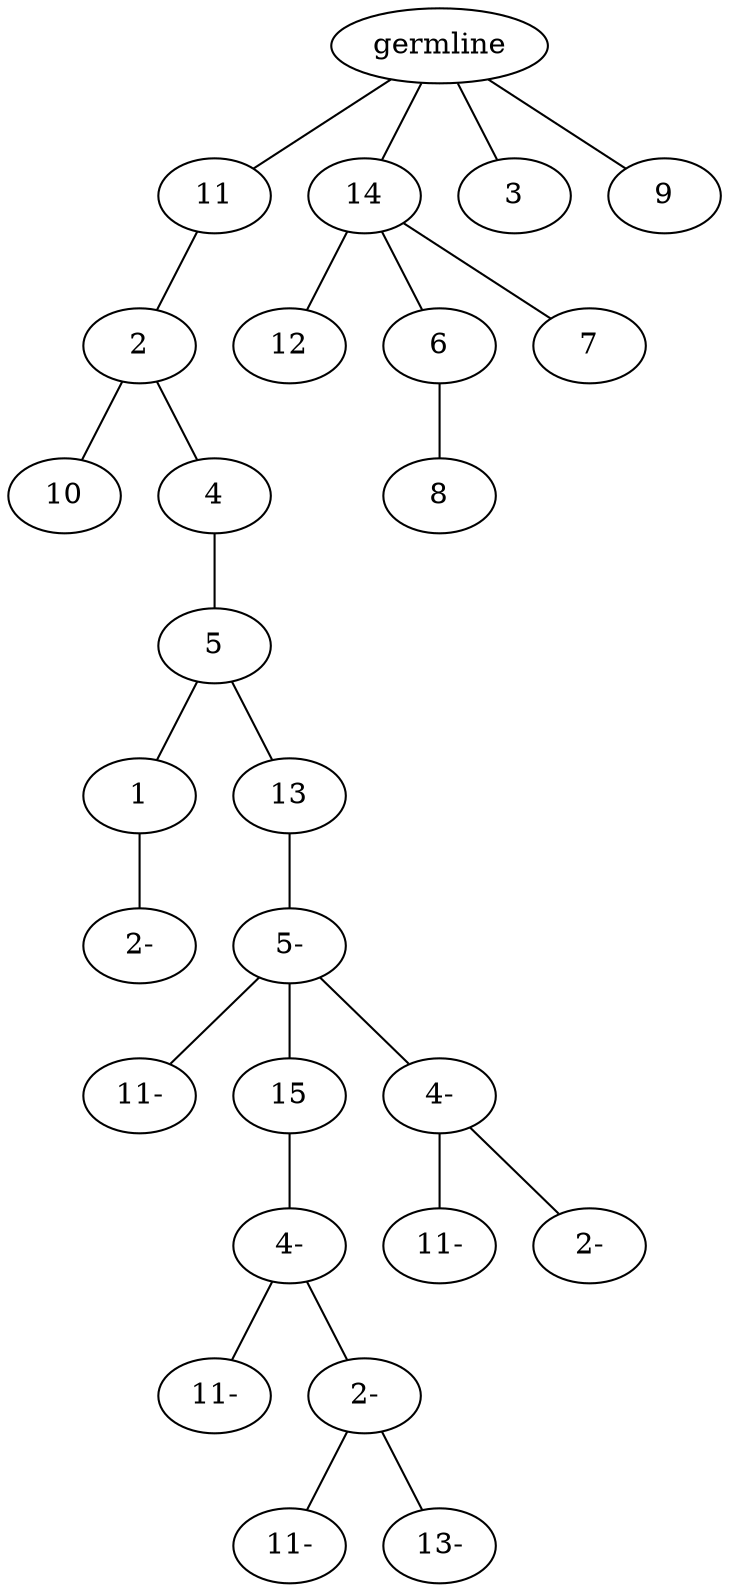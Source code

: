 graph tree {
    "140054476495312" [label="germline"];
    "140054476328624" [label="11"];
    "140054476327808" [label="2"];
    "140054476326368" [label="10"];
    "140054476327760" [label="4"];
    "140054476327280" [label="5"];
    "140054476326752" [label="1"];
    "140054476327040" [label="2-"];
    "140054476325216" [label="13"];
    "140054476325504" [label="5-"];
    "140054476303280" [label="11-"];
    "140054476302752" [label="15"];
    "140054476304288" [label="4-"];
    "140054476495024" [label="11-"];
    "140054476304336" [label="2-"];
    "140054476301936" [label="11-"];
    "140054476303088" [label="13-"];
    "140054476300352" [label="4-"];
    "140054476302800" [label="11-"];
    "140054476303568" [label="2-"];
    "140054476327472" [label="14"];
    "140054476325840" [label="12"];
    "140054476324976" [label="6"];
    "140054476328480" [label="8"];
    "140054476328864" [label="7"];
    "140054476327328" [label="3"];
    "140054476325936" [label="9"];
    "140054476495312" -- "140054476328624";
    "140054476495312" -- "140054476327472";
    "140054476495312" -- "140054476327328";
    "140054476495312" -- "140054476325936";
    "140054476328624" -- "140054476327808";
    "140054476327808" -- "140054476326368";
    "140054476327808" -- "140054476327760";
    "140054476327760" -- "140054476327280";
    "140054476327280" -- "140054476326752";
    "140054476327280" -- "140054476325216";
    "140054476326752" -- "140054476327040";
    "140054476325216" -- "140054476325504";
    "140054476325504" -- "140054476303280";
    "140054476325504" -- "140054476302752";
    "140054476325504" -- "140054476300352";
    "140054476302752" -- "140054476304288";
    "140054476304288" -- "140054476495024";
    "140054476304288" -- "140054476304336";
    "140054476304336" -- "140054476301936";
    "140054476304336" -- "140054476303088";
    "140054476300352" -- "140054476302800";
    "140054476300352" -- "140054476303568";
    "140054476327472" -- "140054476325840";
    "140054476327472" -- "140054476324976";
    "140054476327472" -- "140054476328864";
    "140054476324976" -- "140054476328480";
}

